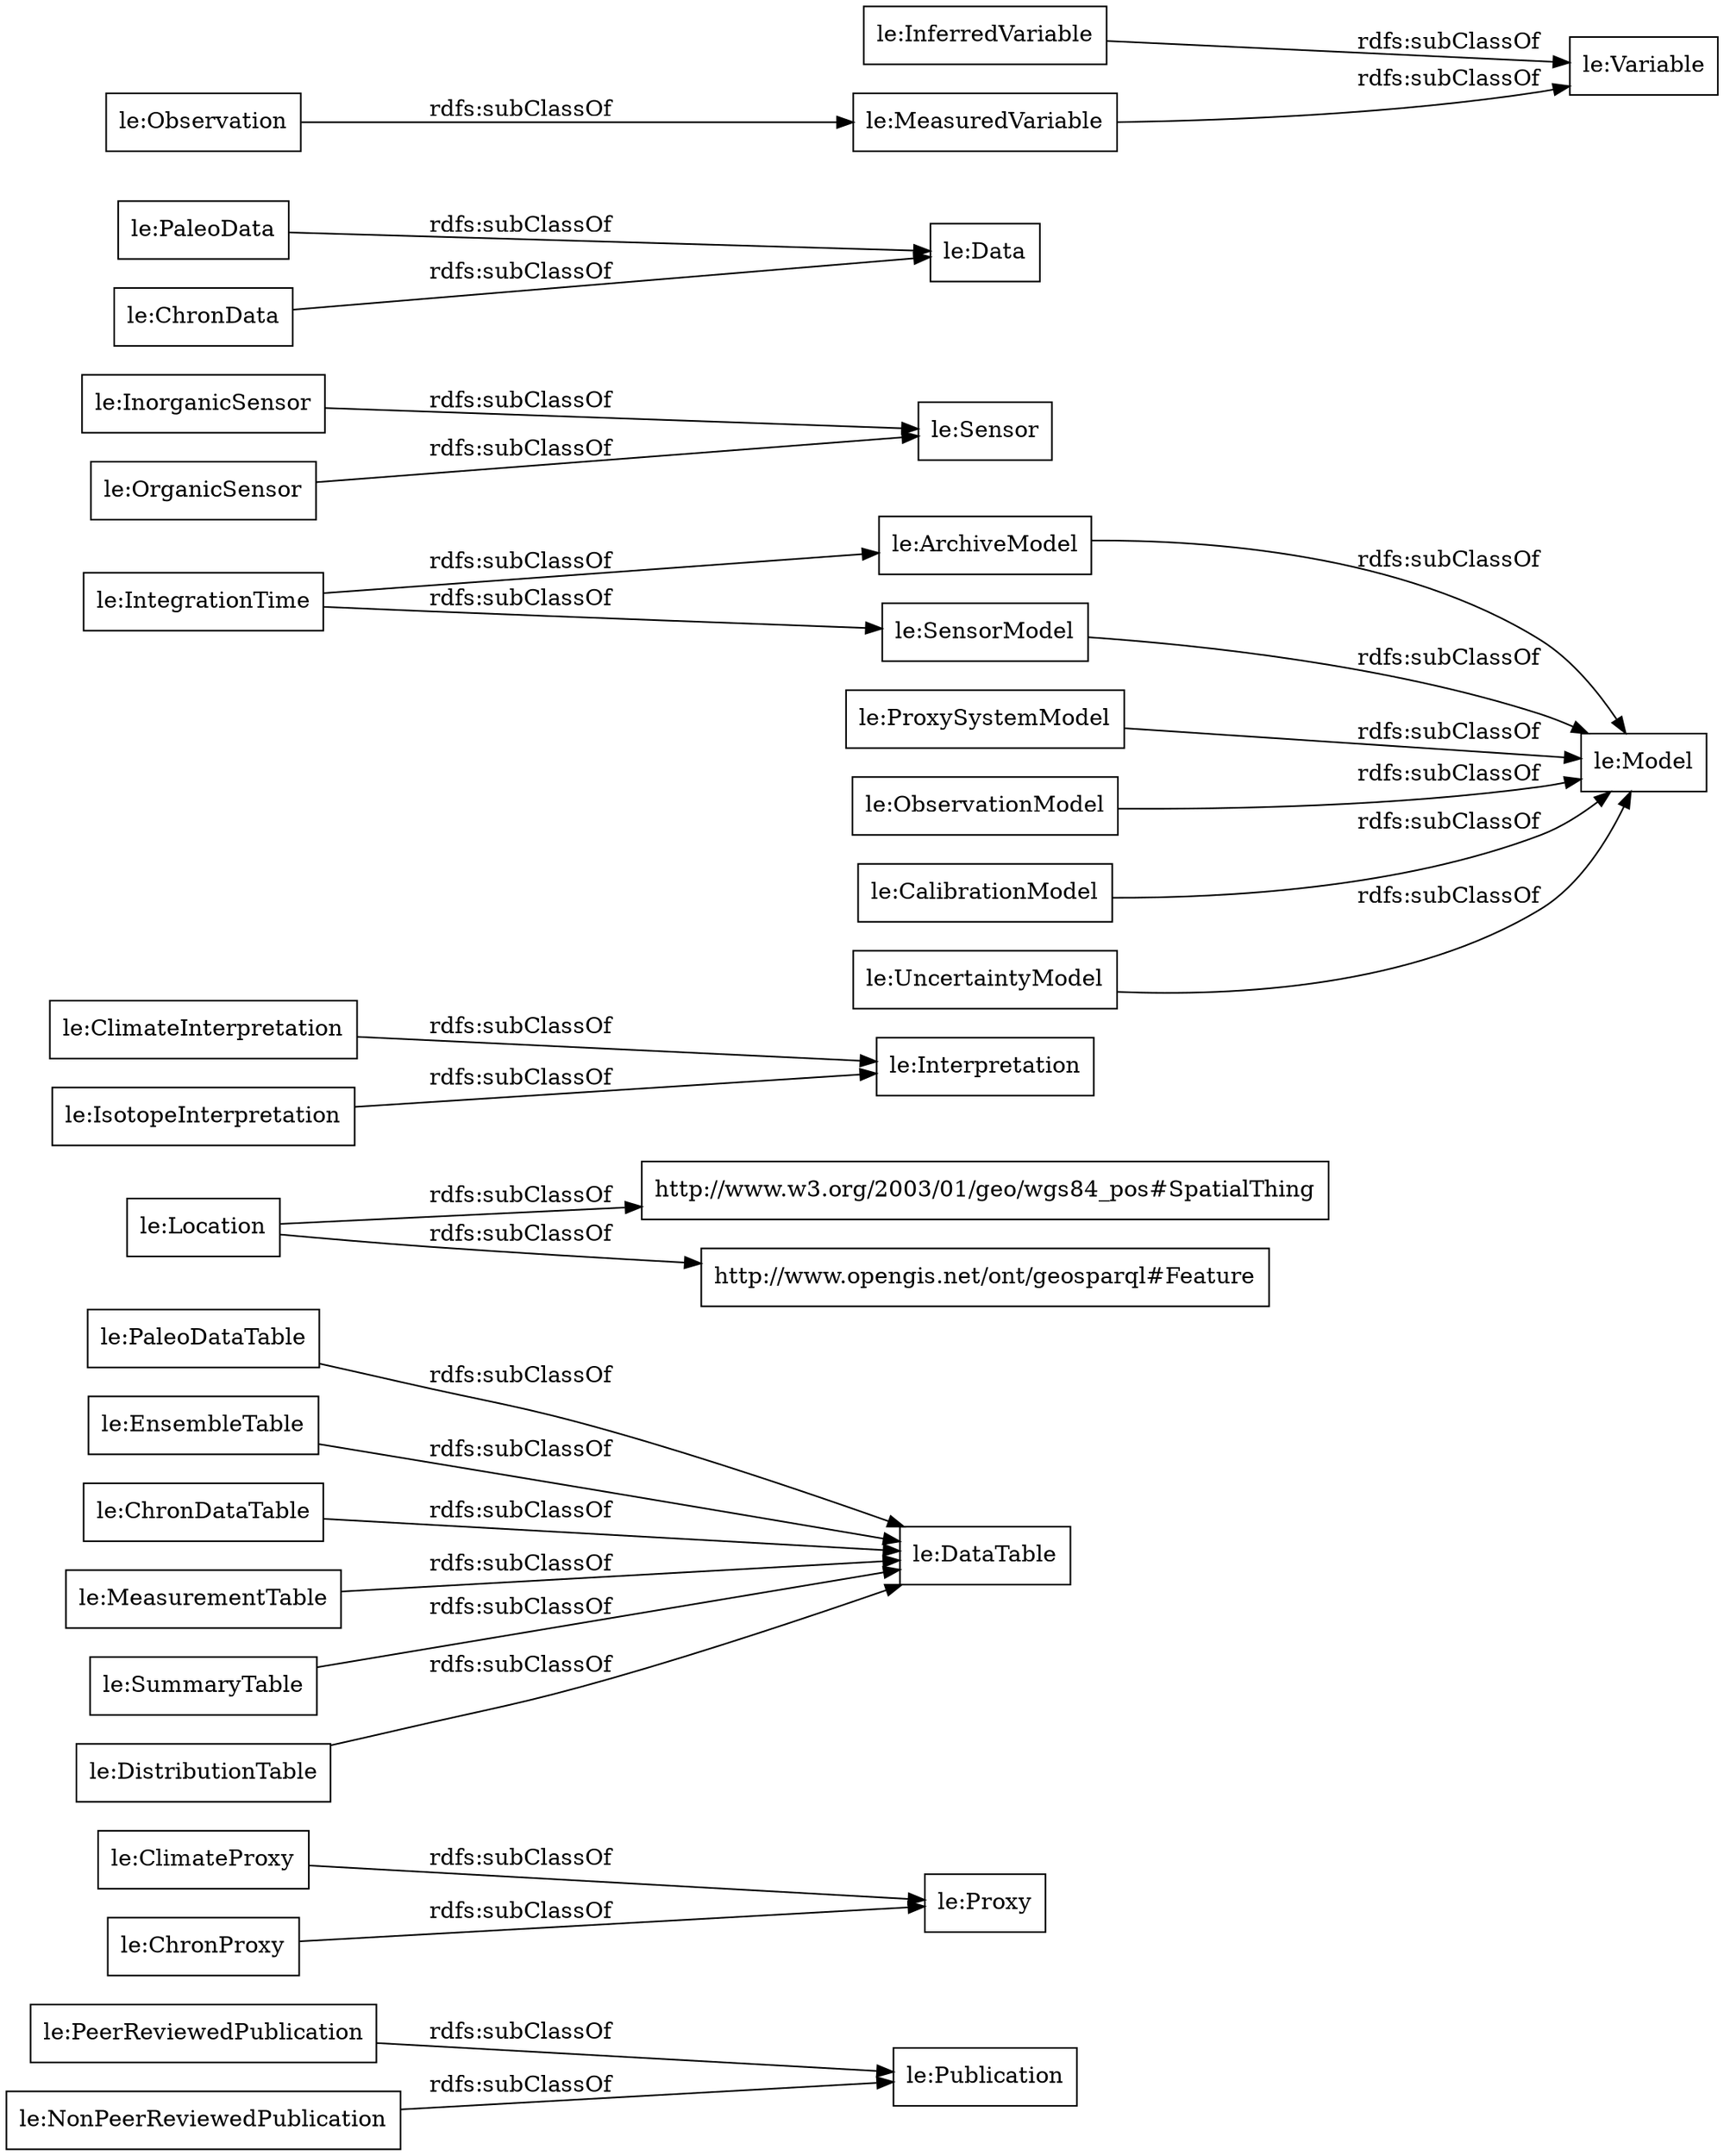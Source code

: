 digraph ar2dtool_diagram { 
rankdir=LR;
size="1000"
node [shape = rectangle, color="black"]; "le:Publication" "le:ClimateProxy" "le:PaleoDataTable" "le:EnsembleTable" "le:Location" "le:ClimateInterpretation" "le:IntegrationTime" "le:ProxySystemModel" "le:InorganicSensor" "le:PaleoData" "le:DataTable" "le:ChronDataTable" "le:IsotopeInterpretation" "le:PeerReviewedPublication" "le:ChronData" "le:MeasuredVariable" "le:ArchiveModel" "http://www.w3.org/2003/01/geo/wgs84_pos#SpatialThing" "le:Interpretation" "le:MeasurementTable" "le:SensorModel" "le:SummaryTable" "le:Data" "le:ChronProxy" "le:Proxy" "le:DistributionTable" "le:Variable" "le:Model" "le:ObservationModel" "le:CalibrationModel" "http://www.opengis.net/ont/geosparql#Feature" "le:Sensor" "le:InferredVariable" "le:NonPeerReviewedPublication" "le:UncertaintyModel" "le:Observation" "le:OrganicSensor" ; /*classes style*/
	"le:InferredVariable" -> "le:Variable" [ label = "rdfs:subClassOf" ];
	"le:CalibrationModel" -> "le:Model" [ label = "rdfs:subClassOf" ];
	"le:SensorModel" -> "le:Model" [ label = "rdfs:subClassOf" ];
	"le:NonPeerReviewedPublication" -> "le:Publication" [ label = "rdfs:subClassOf" ];
	"le:ProxySystemModel" -> "le:Model" [ label = "rdfs:subClassOf" ];
	"le:IsotopeInterpretation" -> "le:Interpretation" [ label = "rdfs:subClassOf" ];
	"le:Location" -> "http://www.w3.org/2003/01/geo/wgs84_pos#SpatialThing" [ label = "rdfs:subClassOf" ];
	"le:Location" -> "http://www.opengis.net/ont/geosparql#Feature" [ label = "rdfs:subClassOf" ];
	"le:ArchiveModel" -> "le:Model" [ label = "rdfs:subClassOf" ];
	"le:PeerReviewedPublication" -> "le:Publication" [ label = "rdfs:subClassOf" ];
	"le:Observation" -> "le:MeasuredVariable" [ label = "rdfs:subClassOf" ];
	"le:MeasuredVariable" -> "le:Variable" [ label = "rdfs:subClassOf" ];
	"le:EnsembleTable" -> "le:DataTable" [ label = "rdfs:subClassOf" ];
	"le:PaleoDataTable" -> "le:DataTable" [ label = "rdfs:subClassOf" ];
	"le:ChronData" -> "le:Data" [ label = "rdfs:subClassOf" ];
	"le:MeasurementTable" -> "le:DataTable" [ label = "rdfs:subClassOf" ];
	"le:ClimateProxy" -> "le:Proxy" [ label = "rdfs:subClassOf" ];
	"le:ObservationModel" -> "le:Model" [ label = "rdfs:subClassOf" ];
	"le:OrganicSensor" -> "le:Sensor" [ label = "rdfs:subClassOf" ];
	"le:ChronProxy" -> "le:Proxy" [ label = "rdfs:subClassOf" ];
	"le:UncertaintyModel" -> "le:Model" [ label = "rdfs:subClassOf" ];
	"le:InorganicSensor" -> "le:Sensor" [ label = "rdfs:subClassOf" ];
	"le:DistributionTable" -> "le:DataTable" [ label = "rdfs:subClassOf" ];
	"le:IntegrationTime" -> "le:SensorModel" [ label = "rdfs:subClassOf" ];
	"le:IntegrationTime" -> "le:ArchiveModel" [ label = "rdfs:subClassOf" ];
	"le:SummaryTable" -> "le:DataTable" [ label = "rdfs:subClassOf" ];
	"le:ChronDataTable" -> "le:DataTable" [ label = "rdfs:subClassOf" ];
	"le:ClimateInterpretation" -> "le:Interpretation" [ label = "rdfs:subClassOf" ];
	"le:PaleoData" -> "le:Data" [ label = "rdfs:subClassOf" ];

}
